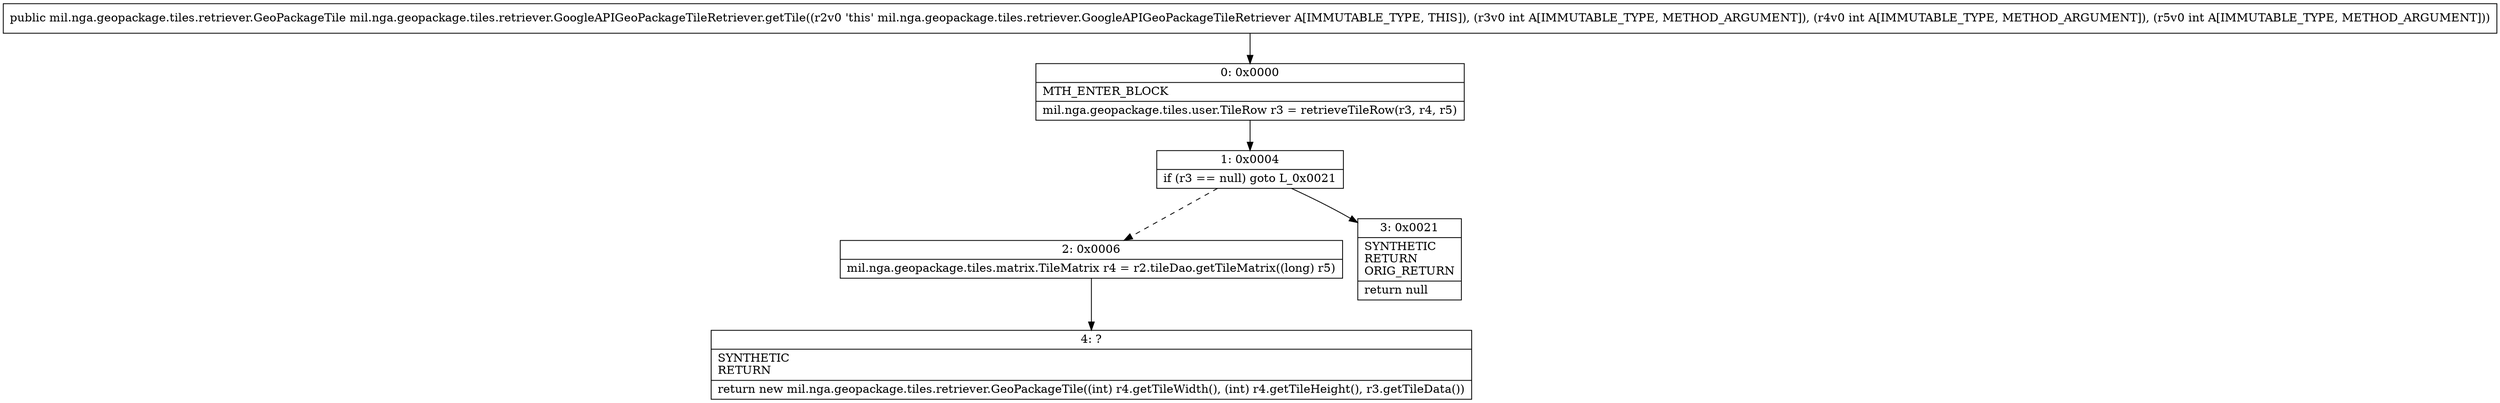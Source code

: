 digraph "CFG formil.nga.geopackage.tiles.retriever.GoogleAPIGeoPackageTileRetriever.getTile(III)Lmil\/nga\/geopackage\/tiles\/retriever\/GeoPackageTile;" {
Node_0 [shape=record,label="{0\:\ 0x0000|MTH_ENTER_BLOCK\l|mil.nga.geopackage.tiles.user.TileRow r3 = retrieveTileRow(r3, r4, r5)\l}"];
Node_1 [shape=record,label="{1\:\ 0x0004|if (r3 == null) goto L_0x0021\l}"];
Node_2 [shape=record,label="{2\:\ 0x0006|mil.nga.geopackage.tiles.matrix.TileMatrix r4 = r2.tileDao.getTileMatrix((long) r5)\l}"];
Node_3 [shape=record,label="{3\:\ 0x0021|SYNTHETIC\lRETURN\lORIG_RETURN\l|return null\l}"];
Node_4 [shape=record,label="{4\:\ ?|SYNTHETIC\lRETURN\l|return new mil.nga.geopackage.tiles.retriever.GeoPackageTile((int) r4.getTileWidth(), (int) r4.getTileHeight(), r3.getTileData())\l}"];
MethodNode[shape=record,label="{public mil.nga.geopackage.tiles.retriever.GeoPackageTile mil.nga.geopackage.tiles.retriever.GoogleAPIGeoPackageTileRetriever.getTile((r2v0 'this' mil.nga.geopackage.tiles.retriever.GoogleAPIGeoPackageTileRetriever A[IMMUTABLE_TYPE, THIS]), (r3v0 int A[IMMUTABLE_TYPE, METHOD_ARGUMENT]), (r4v0 int A[IMMUTABLE_TYPE, METHOD_ARGUMENT]), (r5v0 int A[IMMUTABLE_TYPE, METHOD_ARGUMENT])) }"];
MethodNode -> Node_0;
Node_0 -> Node_1;
Node_1 -> Node_2[style=dashed];
Node_1 -> Node_3;
Node_2 -> Node_4;
}

